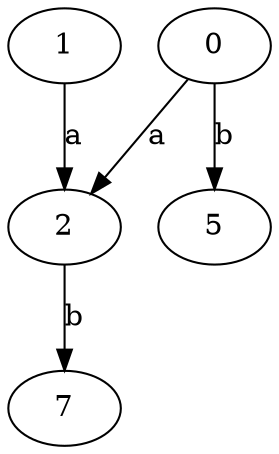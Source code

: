 strict digraph  {
1;
2;
5;
7;
0;
1 -> 2  [label=a];
2 -> 7  [label=b];
0 -> 2  [label=a];
0 -> 5  [label=b];
}
